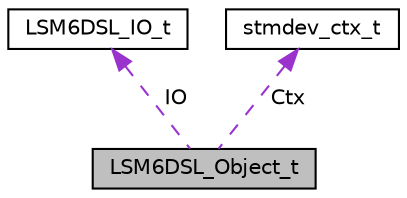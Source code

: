 digraph "LSM6DSL_Object_t"
{
 // LATEX_PDF_SIZE
  edge [fontname="Helvetica",fontsize="10",labelfontname="Helvetica",labelfontsize="10"];
  node [fontname="Helvetica",fontsize="10",shape=record];
  Node1 [label="LSM6DSL_Object_t",height=0.2,width=0.4,color="black", fillcolor="grey75", style="filled", fontcolor="black",tooltip=" "];
  Node2 -> Node1 [dir="back",color="darkorchid3",fontsize="10",style="dashed",label=" IO" ,fontname="Helvetica"];
  Node2 [label="LSM6DSL_IO_t",height=0.2,width=0.4,color="black", fillcolor="white", style="filled",URL="$struct_l_s_m6_d_s_l___i_o__t.html",tooltip=" "];
  Node3 -> Node1 [dir="back",color="darkorchid3",fontsize="10",style="dashed",label=" Ctx" ,fontname="Helvetica"];
  Node3 [label="stmdev_ctx_t",height=0.2,width=0.4,color="black", fillcolor="white", style="filled",URL="$structstmdev__ctx__t.html",tooltip=" "];
}
